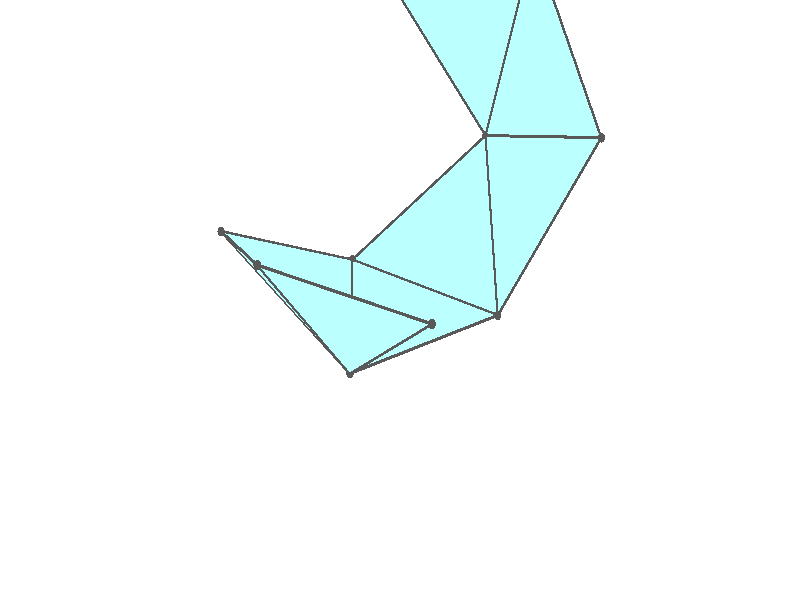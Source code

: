 #version 3.7;
global_settings{assumed_gamma 1.0}
camera{perspective location <18.750000000000000000000000, 10.825317547305481014063844, 12.499999999999996447286321> right <0.133333333333333331482962, -0.230940107675850353485814, -0.000000000000000000000000> up <-0.064951905283832905846353, -0.037499999999999998612221, 0.129903810567665811692706> direction <0.750000000000000111022302, 0.433012701892219298294151, 0.499999999999999944488849> sky <-0.433012701892219298294151, -0.249999999999999944488849, 0.866025403784438707610605> look_at <18.000000000000000000000000, 10.392304845413262270881205, 11.999999999999996447286321>}
light_source{<18.750000000000000000000000, 10.825317547305481014063844, 12.499999999999996447286321> rgb<1.0,1.0,1.0>}
background{rgb<1,1,1>}
union{union{object{union{sphere{<-0.408248290463862795185435, 0.707106781186547461715008, -0.110785031814429002494649>,0.029999999999999998889777}sphere{<-0.408248290463863350296947, -0.707106781186547350692706, -0.110785031814429002494649>,0.029999999999999998889777}sphere{<0.816496580927725923437777, -0.000000000000000199983985, -0.110785031814429002494649>,0.029999999999999998889777}} pigment{rgb<0.1,0.1,0.1>}}object{union{cylinder{<-0.408248290463862795185435, 0.707106781186547461715008, -0.110785031814429002494649>,<-0.408248290463863350296947, -0.707106781186547350692706, -0.110785031814429002494649>,0.010000000000000000208167}cylinder{<-0.408248290463863350296947, -0.707106781186547350692706, -0.110785031814429002494649>,<0.816496580927725923437777, -0.000000000000000199983985, -0.110785031814429002494649>,0.010000000000000000208167}cylinder{<0.816496580927725923437777, -0.000000000000000199983985, -0.110785031814429002494649>,<-0.408248290463862795185435, 0.707106781186547461715008, -0.110785031814429002494649>,0.010000000000000000208167}} pigment{rgb<0.1,0.1,0.1>}}object{polygon{3.000000000000000000000000,<-0.408248290463862795185435, 0.707106781186547461715008, -0.110785031814429002494649>,<-0.408248290463863350296947, -0.707106781186547350692706, -0.110785031814429002494649>,<0.816496580927725923437777, -0.000000000000000199983985, -0.110785031814429002494649>} pigment{rgbft<0.5,1.0,1.0,0.1,0.1>}}}union{object{union{sphere{<-0.408248290463862739674283, 0.707106781186547461715008, -0.110785031814429058005800>,0.029999999999999998889777}sphere{<-0.408248290463863350296947, -0.707106781186547350692706, -0.110785031814429058005800>,0.029999999999999998889777}sphere{<-1.475954429577756910063613, 0.000000000000000723042720, 0.489217968593487817496879>,0.029999999999999998889777}} pigment{rgb<0.1,0.1,0.1>}}object{union{cylinder{<-0.408248290463862739674283, 0.707106781186547461715008, -0.110785031814429058005800>,<-0.408248290463863350296947, -0.707106781186547350692706, -0.110785031814429058005800>,0.010000000000000000208167}cylinder{<-0.408248290463863350296947, -0.707106781186547350692706, -0.110785031814429058005800>,<-1.475954429577756910063613, 0.000000000000000723042720, 0.489217968593487817496879>,0.010000000000000000208167}cylinder{<-1.475954429577756910063613, 0.000000000000000723042720, 0.489217968593487817496879>,<-0.408248290463862739674283, 0.707106781186547461715008, -0.110785031814429058005800>,0.010000000000000000208167}} pigment{rgb<0.1,0.1,0.1>}}object{polygon{3.000000000000000000000000,<-0.408248290463862739674283, 0.707106781186547461715008, -0.110785031814429058005800>,<-0.408248290463863350296947, -0.707106781186547350692706, -0.110785031814429058005800>,<-1.475954429577756910063613, 0.000000000000000723042720, 0.489217968593487817496879>} pigment{rgbft<0.5,1.0,1.0,0.1,0.1>}}}union{object{union{sphere{<-0.408248290463862850696586, 0.707106781186547683759613, -0.110785031814429224539253>,0.029999999999999998889777}sphere{<-1.113561232323555971746032, 1.278214030842508730501095, 0.973820962745636564683593>,0.029999999999999998889777}sphere{<-1.475954429577756910063613, 0.000000000000000888178420, 0.489217968593487873008030>,0.029999999999999998889777}} pigment{rgb<0.1,0.1,0.1>}}object{union{cylinder{<-0.408248290463862850696586, 0.707106781186547683759613, -0.110785031814429224539253>,<-1.113561232323555971746032, 1.278214030842508730501095, 0.973820962745636564683593>,0.010000000000000000208167}cylinder{<-1.113561232323555971746032, 1.278214030842508730501095, 0.973820962745636564683593>,<-1.475954429577756910063613, 0.000000000000000888178420, 0.489217968593487873008030>,0.010000000000000000208167}cylinder{<-1.475954429577756910063613, 0.000000000000000888178420, 0.489217968593487873008030>,<-0.408248290463862850696586, 0.707106781186547683759613, -0.110785031814429224539253>,0.010000000000000000208167}} pigment{rgb<0.1,0.1,0.1>}}object{polygon{3.000000000000000000000000,<-0.408248290463862850696586, 0.707106781186547683759613, -0.110785031814429224539253>,<-1.113561232323555971746032, 1.278214030842508730501095, 0.973820962745636564683593>,<-1.475954429577756910063613, 0.000000000000000888178420, 0.489217968593487873008030>} pigment{rgbft<0.5,1.0,1.0,0.1,0.1>}}}union{object{union{sphere{<-1.683219656043262624223189, 0.325265300440452542751757, 1.849822102876338414390034>,0.029999999999999998889777}sphere{<-1.113561232323556193790637, 1.278214030842508508456490, 0.973820962745636675705896>,0.029999999999999998889777}sphere{<-1.475954429577756910063613, 0.000000000000000777156117, 0.489217968593487873008030>,0.029999999999999998889777}} pigment{rgb<0.1,0.1,0.1>}}object{union{cylinder{<-1.683219656043262624223189, 0.325265300440452542751757, 1.849822102876338414390034>,<-1.113561232323556193790637, 1.278214030842508508456490, 0.973820962745636675705896>,0.010000000000000000208167}cylinder{<-1.113561232323556193790637, 1.278214030842508508456490, 0.973820962745636675705896>,<-1.475954429577756910063613, 0.000000000000000777156117, 0.489217968593487873008030>,0.010000000000000000208167}cylinder{<-1.475954429577756910063613, 0.000000000000000777156117, 0.489217968593487873008030>,<-1.683219656043262624223189, 0.325265300440452542751757, 1.849822102876338414390034>,0.010000000000000000208167}} pigment{rgb<0.1,0.1,0.1>}}object{polygon{3.000000000000000000000000,<-1.683219656043262624223189, 0.325265300440452542751757, 1.849822102876338414390034>,<-1.113561232323556193790637, 1.278214030842508508456490, 0.973820962745636675705896>,<-1.475954429577756910063613, 0.000000000000000777156117, 0.489217968593487873008030>} pigment{rgbft<0.5,1.0,1.0,0.1,0.1>}}}union{object{union{sphere{<-1.683219656043262402178584, 0.325265300440452431729454, 1.849822102876338636434639>,0.029999999999999998889777}sphere{<-1.438001376361730088149216, -1.015507780406961657604370, 1.472733862559878037501448>,0.029999999999999998889777}sphere{<-1.475954429577756910063613, 0.000000000000000777156117, 0.489217968593487650963425>,0.029999999999999998889777}} pigment{rgb<0.1,0.1,0.1>}}object{union{cylinder{<-1.683219656043262402178584, 0.325265300440452431729454, 1.849822102876338636434639>,<-1.438001376361730088149216, -1.015507780406961657604370, 1.472733862559878037501448>,0.010000000000000000208167}cylinder{<-1.438001376361730088149216, -1.015507780406961657604370, 1.472733862559878037501448>,<-1.475954429577756910063613, 0.000000000000000777156117, 0.489217968593487650963425>,0.010000000000000000208167}cylinder{<-1.475954429577756910063613, 0.000000000000000777156117, 0.489217968593487650963425>,<-1.683219656043262402178584, 0.325265300440452431729454, 1.849822102876338636434639>,0.010000000000000000208167}} pigment{rgb<0.1,0.1,0.1>}}object{polygon{3.000000000000000000000000,<-1.683219656043262402178584, 0.325265300440452431729454, 1.849822102876338636434639>,<-1.438001376361730088149216, -1.015507780406961657604370, 1.472733862559878037501448>,<-1.475954429577756910063613, 0.000000000000000777156117, 0.489217968593487650963425>} pigment{rgbft<0.5,1.0,1.0,0.1,0.1>}}}union{object{union{sphere{<0.737977214788877899920294, -1.278214030842507620278070, 0.489217968593487539941123>,0.029999999999999998889777}sphere{<-0.408248290463863239274644, -0.707106781186547572737311, -0.110785031814429113516951>,0.029999999999999998889777}sphere{<0.816496580927726034460079, -0.000000000000000111022302, -0.110785031814429169028102>,0.029999999999999998889777}} pigment{rgb<0.1,0.1,0.1>}}object{union{cylinder{<0.737977214788877899920294, -1.278214030842507620278070, 0.489217968593487539941123>,<-0.408248290463863239274644, -0.707106781186547572737311, -0.110785031814429113516951>,0.010000000000000000208167}cylinder{<-0.408248290463863239274644, -0.707106781186547572737311, -0.110785031814429113516951>,<0.816496580927726034460079, -0.000000000000000111022302, -0.110785031814429169028102>,0.010000000000000000208167}cylinder{<0.816496580927726034460079, -0.000000000000000111022302, -0.110785031814429169028102>,<0.737977214788877899920294, -1.278214030842507620278070, 0.489217968593487539941123>,0.010000000000000000208167}} pigment{rgb<0.1,0.1,0.1>}}object{polygon{3.000000000000000000000000,<0.737977214788877899920294, -1.278214030842507620278070, 0.489217968593487539941123>,<-0.408248290463863239274644, -0.707106781186547572737311, -0.110785031814429113516951>,<0.816496580927726034460079, -0.000000000000000111022302, -0.110785031814429169028102>} pigment{rgbft<0.5,1.0,1.0,0.1,0.1>}}}union{object{union{sphere{<0.737977214788877899920294, -1.278214030842507398233465, 0.489217968593487539941123>,0.029999999999999998889777}sphere{<1.663746438345095723931877, -0.325265300440452376218303, 0.973820962745636675705896>,0.029999999999999998889777}sphere{<0.816496580927726034460079, -0.000000000000000166533454, -0.110785031814429335561556>,0.029999999999999998889777}} pigment{rgb<0.1,0.1,0.1>}}object{union{cylinder{<0.737977214788877899920294, -1.278214030842507398233465, 0.489217968593487539941123>,<1.663746438345095723931877, -0.325265300440452376218303, 0.973820962745636675705896>,0.010000000000000000208167}cylinder{<1.663746438345095723931877, -0.325265300440452376218303, 0.973820962745636675705896>,<0.816496580927726034460079, -0.000000000000000166533454, -0.110785031814429335561556>,0.010000000000000000208167}cylinder{<0.816496580927726034460079, -0.000000000000000166533454, -0.110785031814429335561556>,<0.737977214788877899920294, -1.278214030842507398233465, 0.489217968593487539941123>,0.010000000000000000208167}} pigment{rgb<0.1,0.1,0.1>}}object{polygon{3.000000000000000000000000,<0.737977214788877899920294, -1.278214030842507398233465, 0.489217968593487539941123>,<1.663746438345095723931877, -0.325265300440452376218303, 0.973820962745636675705896>,<0.816496580927726034460079, -0.000000000000000166533454, -0.110785031814429335561556>} pigment{rgbft<0.5,1.0,1.0,0.1,0.1>}}}union{object{union{sphere{<1.265234756730316600936703, 1.015507780406960547381345, 0.765216108316272625167187>,0.029999999999999998889777}sphere{<1.663746438345095501887272, -0.325265300440452376218303, 0.973820962745636564683593>,0.029999999999999998889777}sphere{<0.816496580927726145482382, -0.000000000000000222044605, -0.110785031814429085761375>,0.029999999999999998889777}} pigment{rgb<0.1,0.1,0.1>}}object{union{cylinder{<1.265234756730316600936703, 1.015507780406960547381345, 0.765216108316272625167187>,<1.663746438345095501887272, -0.325265300440452376218303, 0.973820962745636564683593>,0.010000000000000000208167}cylinder{<1.663746438345095501887272, -0.325265300440452376218303, 0.973820962745636564683593>,<0.816496580927726145482382, -0.000000000000000222044605, -0.110785031814429085761375>,0.010000000000000000208167}cylinder{<0.816496580927726145482382, -0.000000000000000222044605, -0.110785031814429085761375>,<1.265234756730316600936703, 1.015507780406960547381345, 0.765216108316272625167187>,0.010000000000000000208167}} pigment{rgb<0.1,0.1,0.1>}}object{polygon{3.000000000000000000000000,<1.265234756730316600936703, 1.015507780406960547381345, 0.765216108316272625167187>,<1.663746438345095501887272, -0.325265300440452376218303, 0.973820962745636564683593>,<0.816496580927726145482382, -0.000000000000000222044605, -0.110785031814429085761375>} pigment{rgbft<0.5,1.0,1.0,0.1,0.1>}}}}
